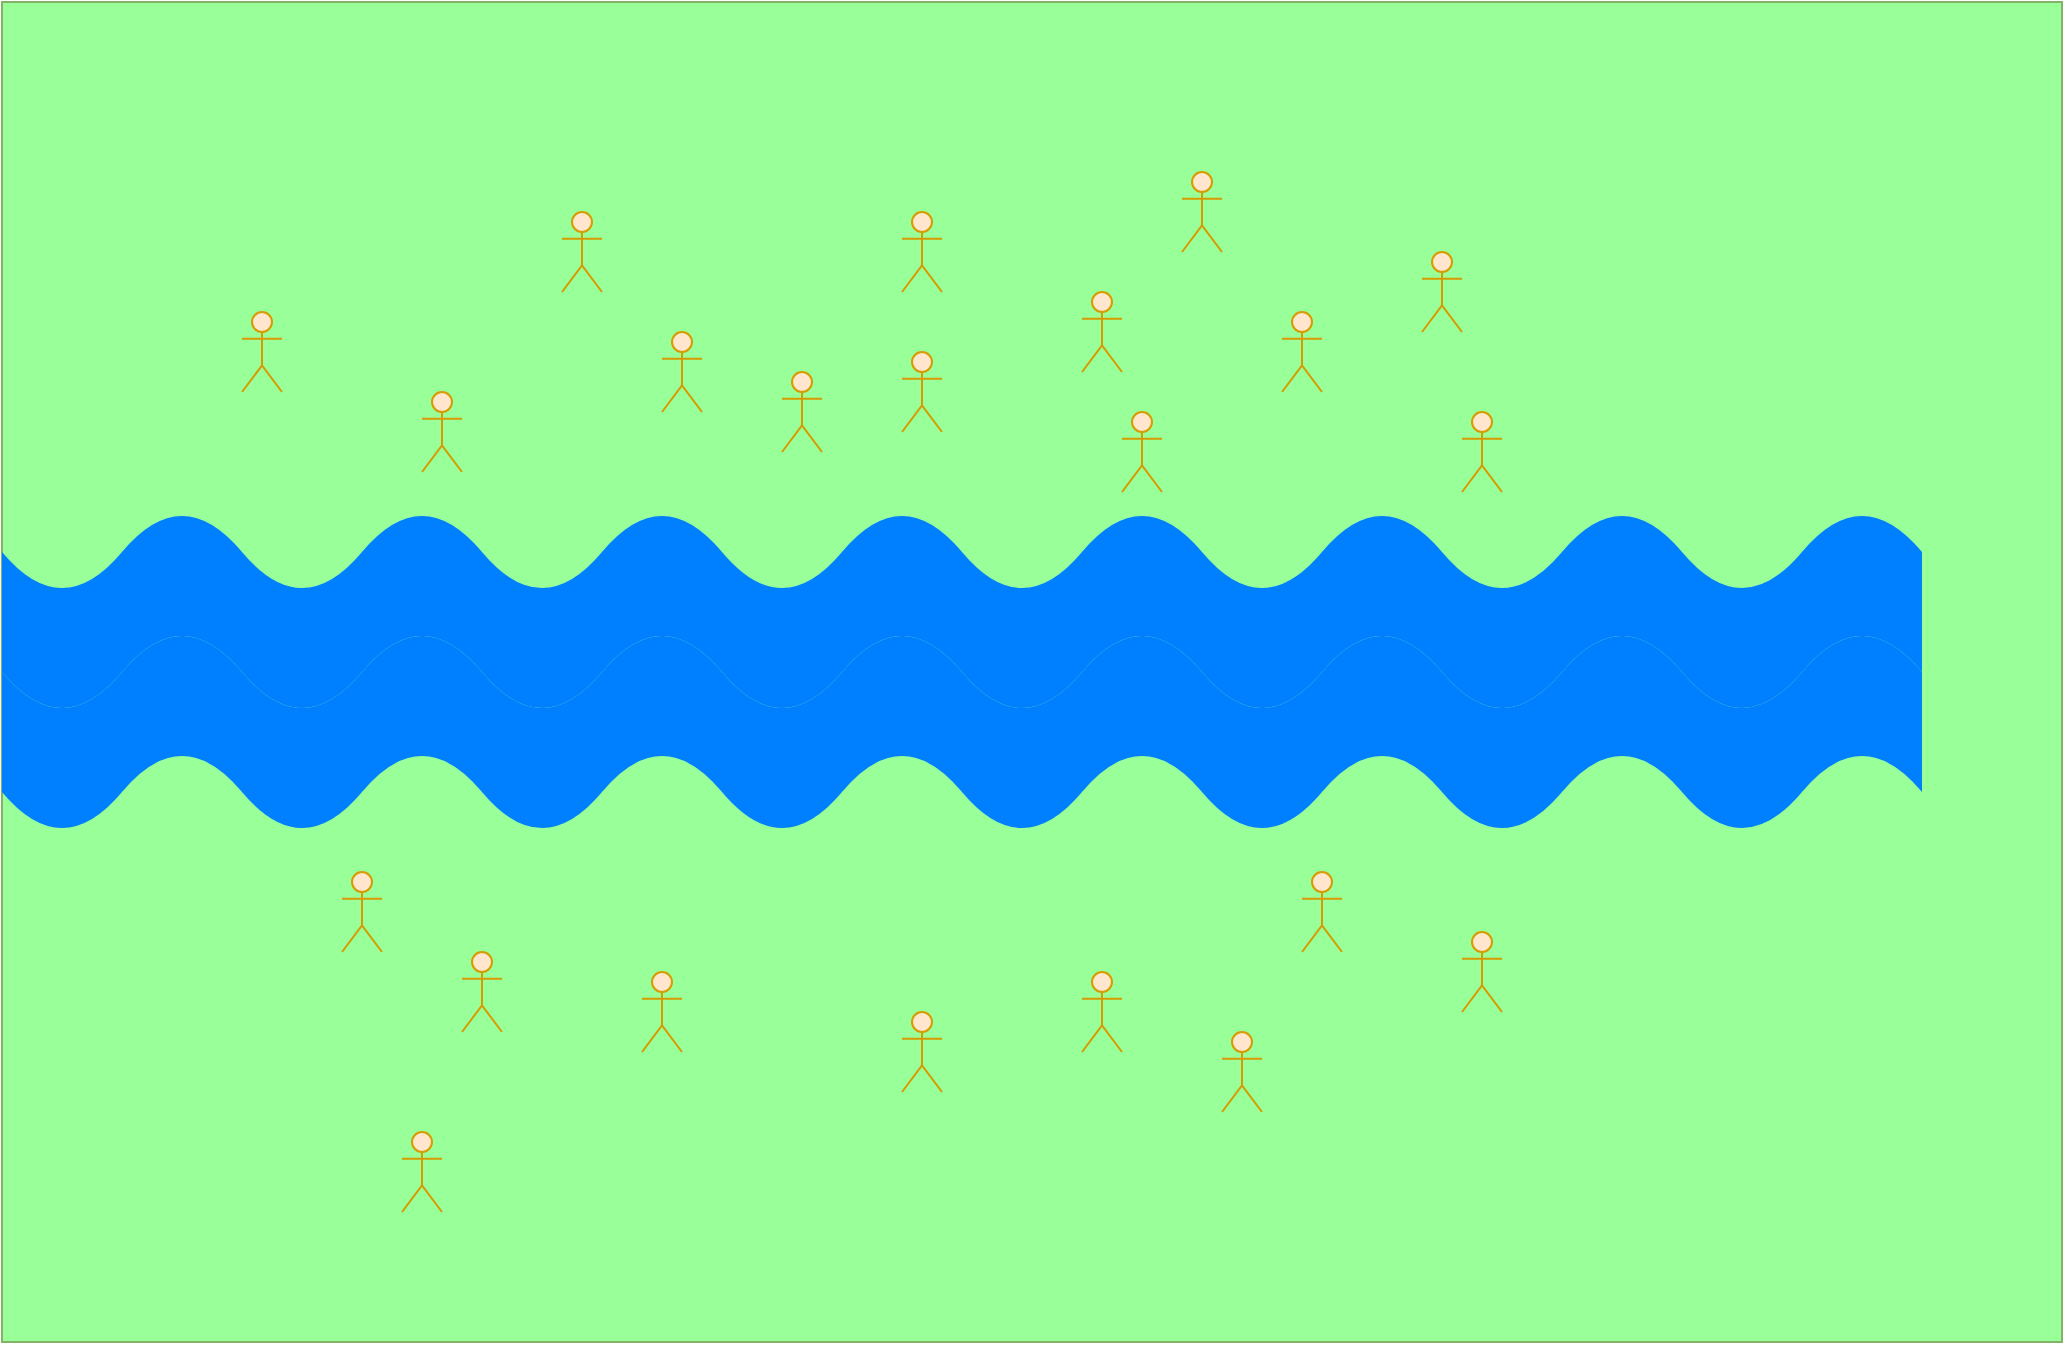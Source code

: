 <mxfile version="13.0.4" type="github">
  <diagram id="AYeM0vxwWRvxEllHV5iG" name="第 1 页">
    <mxGraphModel dx="4246" dy="614" grid="1" gridSize="10" guides="1" tooltips="1" connect="1" arrows="1" fold="1" page="1" pageScale="1" pageWidth="3300" pageHeight="4681" background="#ffffff" math="0" shadow="0">
      <root>
        <mxCell id="0" />
        <mxCell id="1" parent="0" />
        <mxCell id="gaKTvZ1fIZgJ5ORg-RLy-19" value="&lt;span style=&quot;color: rgba(0 , 0 , 0 , 0) ; font-family: monospace ; font-size: 0px&quot;&gt;%3CmxGraphModel%3E%3Croot%3E%3CmxCell%20id%3D%220%22%2F%3E%3CmxCell%20id%3D%221%22%20parent%3D%220%22%2F%3E%3CmxCell%20id%3D%222%22%20value%3D%22%22%20style%3D%22shape%3DumlActor%3BverticalLabelPosition%3Dbottom%3BlabelBackgroundColor%3D%23ffffff%3BverticalAlign%3Dtop%3Bhtml%3D1%3BoutlineConnect%3D0%3BstrokeColor%3D%23d79b00%3BfillColor%3D%23ffe6cc%3B%22%20vertex%3D%221%22%20parent%3D%221%22%3E%3CmxGeometry%20x%3D%22360%22%20y%3D%22230%22%20width%3D%2220%22%20height%3D%2240%22%20as%3D%22geometry%22%2F%3E%3C%2FmxCell%3E%3C%2Froot%3E%3C%2FmxGraphModel%3E&lt;/span&gt;" style="rounded=0;whiteSpace=wrap;html=1;strokeColor=#82b366;fillColor=#99FF99;" vertex="1" parent="1">
          <mxGeometry x="-20" y="55" width="1030" height="670" as="geometry" />
        </mxCell>
        <mxCell id="gaKTvZ1fIZgJ5ORg-RLy-1" value="" style="shape=tape;whiteSpace=wrap;html=1;fillColor=#007FFF;strokeColor=none;" vertex="1" parent="1">
          <mxGeometry x="-20" y="310" width="120" height="100" as="geometry" />
        </mxCell>
        <mxCell id="gaKTvZ1fIZgJ5ORg-RLy-2" value="" style="shape=tape;whiteSpace=wrap;html=1;fillColor=#007FFF;strokeColor=none;" vertex="1" parent="1">
          <mxGeometry x="100" y="310" width="120" height="100" as="geometry" />
        </mxCell>
        <mxCell id="gaKTvZ1fIZgJ5ORg-RLy-3" value="" style="shape=tape;whiteSpace=wrap;html=1;fillColor=#007FFF;strokeColor=none;" vertex="1" parent="1">
          <mxGeometry x="220" y="310" width="120" height="100" as="geometry" />
        </mxCell>
        <mxCell id="gaKTvZ1fIZgJ5ORg-RLy-4" value="" style="shape=tape;whiteSpace=wrap;html=1;fillColor=#007FFF;strokeColor=none;" vertex="1" parent="1">
          <mxGeometry x="340" y="310" width="120" height="100" as="geometry" />
        </mxCell>
        <mxCell id="gaKTvZ1fIZgJ5ORg-RLy-5" value="" style="shape=tape;whiteSpace=wrap;html=1;fillColor=#007FFF;strokeColor=none;" vertex="1" parent="1">
          <mxGeometry x="460" y="310" width="120" height="100" as="geometry" />
        </mxCell>
        <mxCell id="gaKTvZ1fIZgJ5ORg-RLy-6" value="" style="shape=tape;whiteSpace=wrap;html=1;fillColor=#007FFF;strokeColor=none;" vertex="1" parent="1">
          <mxGeometry x="580" y="310" width="120" height="100" as="geometry" />
        </mxCell>
        <mxCell id="gaKTvZ1fIZgJ5ORg-RLy-7" value="" style="shape=tape;whiteSpace=wrap;html=1;fillColor=#007FFF;strokeColor=none;" vertex="1" parent="1">
          <mxGeometry x="700" y="310" width="120" height="100" as="geometry" />
        </mxCell>
        <mxCell id="gaKTvZ1fIZgJ5ORg-RLy-8" value="" style="shape=tape;whiteSpace=wrap;html=1;fillColor=#007FFF;strokeColor=none;" vertex="1" parent="1">
          <mxGeometry x="820" y="310" width="120" height="100" as="geometry" />
        </mxCell>
        <mxCell id="gaKTvZ1fIZgJ5ORg-RLy-9" value="" style="shape=tape;whiteSpace=wrap;html=1;fillColor=#007FFF;strokeColor=none;" vertex="1" parent="1">
          <mxGeometry x="-20" y="370" width="120" height="100" as="geometry" />
        </mxCell>
        <mxCell id="gaKTvZ1fIZgJ5ORg-RLy-10" value="" style="shape=tape;whiteSpace=wrap;html=1;fillColor=#007FFF;strokeColor=none;" vertex="1" parent="1">
          <mxGeometry x="100" y="370" width="120" height="100" as="geometry" />
        </mxCell>
        <mxCell id="gaKTvZ1fIZgJ5ORg-RLy-11" value="" style="shape=tape;whiteSpace=wrap;html=1;fillColor=#007FFF;strokeColor=none;" vertex="1" parent="1">
          <mxGeometry x="220" y="370" width="120" height="100" as="geometry" />
        </mxCell>
        <mxCell id="gaKTvZ1fIZgJ5ORg-RLy-12" value="" style="shape=tape;whiteSpace=wrap;html=1;fillColor=#007FFF;strokeColor=none;" vertex="1" parent="1">
          <mxGeometry x="340" y="370" width="120" height="100" as="geometry" />
        </mxCell>
        <mxCell id="gaKTvZ1fIZgJ5ORg-RLy-13" value="" style="shape=tape;whiteSpace=wrap;html=1;fillColor=#007FFF;strokeColor=none;" vertex="1" parent="1">
          <mxGeometry x="460" y="370" width="120" height="100" as="geometry" />
        </mxCell>
        <mxCell id="gaKTvZ1fIZgJ5ORg-RLy-14" value="" style="shape=tape;whiteSpace=wrap;html=1;fillColor=#007FFF;strokeColor=none;" vertex="1" parent="1">
          <mxGeometry x="580" y="370" width="120" height="100" as="geometry" />
        </mxCell>
        <mxCell id="gaKTvZ1fIZgJ5ORg-RLy-15" value="" style="shape=tape;whiteSpace=wrap;html=1;fillColor=#007FFF;strokeColor=none;" vertex="1" parent="1">
          <mxGeometry x="700" y="370" width="120" height="100" as="geometry" />
        </mxCell>
        <mxCell id="gaKTvZ1fIZgJ5ORg-RLy-16" value="" style="shape=tape;whiteSpace=wrap;html=1;fillColor=#007FFF;strokeColor=none;" vertex="1" parent="1">
          <mxGeometry x="820" y="370" width="120" height="100" as="geometry" />
        </mxCell>
        <mxCell id="gaKTvZ1fIZgJ5ORg-RLy-22" value="" style="shape=umlActor;verticalLabelPosition=bottom;labelBackgroundColor=#ffffff;verticalAlign=top;html=1;outlineConnect=0;strokeColor=#d79b00;fillColor=#ffe6cc;" vertex="1" parent="1">
          <mxGeometry x="310" y="220" width="20" height="40" as="geometry" />
        </mxCell>
        <mxCell id="gaKTvZ1fIZgJ5ORg-RLy-28" value="" style="shape=umlActor;verticalLabelPosition=bottom;labelBackgroundColor=#ffffff;verticalAlign=top;html=1;outlineConnect=0;strokeColor=#d79b00;fillColor=#ffe6cc;" vertex="1" parent="1">
          <mxGeometry x="370" y="240" width="20" height="40" as="geometry" />
        </mxCell>
        <mxCell id="gaKTvZ1fIZgJ5ORg-RLy-29" value="" style="shape=umlActor;verticalLabelPosition=bottom;labelBackgroundColor=#ffffff;verticalAlign=top;html=1;outlineConnect=0;strokeColor=#d79b00;fillColor=#ffe6cc;" vertex="1" parent="1">
          <mxGeometry x="260" y="160" width="20" height="40" as="geometry" />
        </mxCell>
        <mxCell id="gaKTvZ1fIZgJ5ORg-RLy-30" value="" style="shape=umlActor;verticalLabelPosition=bottom;labelBackgroundColor=#ffffff;verticalAlign=top;html=1;outlineConnect=0;strokeColor=#d79b00;fillColor=#ffe6cc;" vertex="1" parent="1">
          <mxGeometry x="430" y="160" width="20" height="40" as="geometry" />
        </mxCell>
        <mxCell id="gaKTvZ1fIZgJ5ORg-RLy-31" value="" style="shape=umlActor;verticalLabelPosition=bottom;labelBackgroundColor=#ffffff;verticalAlign=top;html=1;outlineConnect=0;strokeColor=#d79b00;fillColor=#ffe6cc;" vertex="1" parent="1">
          <mxGeometry x="520" y="200" width="20" height="40" as="geometry" />
        </mxCell>
        <mxCell id="gaKTvZ1fIZgJ5ORg-RLy-32" value="" style="shape=umlActor;verticalLabelPosition=bottom;labelBackgroundColor=#ffffff;verticalAlign=top;html=1;outlineConnect=0;strokeColor=#d79b00;fillColor=#ffe6cc;" vertex="1" parent="1">
          <mxGeometry x="570" y="140" width="20" height="40" as="geometry" />
        </mxCell>
        <mxCell id="gaKTvZ1fIZgJ5ORg-RLy-35" value="" style="shape=umlActor;verticalLabelPosition=bottom;labelBackgroundColor=#ffffff;verticalAlign=top;html=1;outlineConnect=0;strokeColor=#d79b00;fillColor=#ffe6cc;" vertex="1" parent="1">
          <mxGeometry x="430" y="230" width="20" height="40" as="geometry" />
        </mxCell>
        <mxCell id="gaKTvZ1fIZgJ5ORg-RLy-36" value="" style="shape=umlActor;verticalLabelPosition=bottom;labelBackgroundColor=#ffffff;verticalAlign=top;html=1;outlineConnect=0;strokeColor=#d79b00;fillColor=#ffe6cc;" vertex="1" parent="1">
          <mxGeometry x="540" y="260" width="20" height="40" as="geometry" />
        </mxCell>
        <mxCell id="gaKTvZ1fIZgJ5ORg-RLy-37" value="" style="shape=umlActor;verticalLabelPosition=bottom;labelBackgroundColor=#ffffff;verticalAlign=top;html=1;outlineConnect=0;strokeColor=#d79b00;fillColor=#ffe6cc;" vertex="1" parent="1">
          <mxGeometry x="710" y="520" width="20" height="40" as="geometry" />
        </mxCell>
        <mxCell id="gaKTvZ1fIZgJ5ORg-RLy-38" value="" style="shape=umlActor;verticalLabelPosition=bottom;labelBackgroundColor=#ffffff;verticalAlign=top;html=1;outlineConnect=0;strokeColor=#d79b00;fillColor=#ffe6cc;" vertex="1" parent="1">
          <mxGeometry x="710" y="260" width="20" height="40" as="geometry" />
        </mxCell>
        <mxCell id="gaKTvZ1fIZgJ5ORg-RLy-39" value="" style="shape=umlActor;verticalLabelPosition=bottom;labelBackgroundColor=#ffffff;verticalAlign=top;html=1;outlineConnect=0;strokeColor=#d79b00;fillColor=#ffe6cc;" vertex="1" parent="1">
          <mxGeometry x="190" y="250" width="20" height="40" as="geometry" />
        </mxCell>
        <mxCell id="gaKTvZ1fIZgJ5ORg-RLy-40" value="" style="shape=umlActor;verticalLabelPosition=bottom;labelBackgroundColor=#ffffff;verticalAlign=top;html=1;outlineConnect=0;strokeColor=#d79b00;fillColor=#ffe6cc;" vertex="1" parent="1">
          <mxGeometry x="100" y="210" width="20" height="40" as="geometry" />
        </mxCell>
        <mxCell id="gaKTvZ1fIZgJ5ORg-RLy-41" value="" style="shape=umlActor;verticalLabelPosition=bottom;labelBackgroundColor=#ffffff;verticalAlign=top;html=1;outlineConnect=0;strokeColor=#d79b00;fillColor=#ffe6cc;" vertex="1" parent="1">
          <mxGeometry x="180" y="620" width="20" height="40" as="geometry" />
        </mxCell>
        <mxCell id="gaKTvZ1fIZgJ5ORg-RLy-42" value="" style="shape=umlActor;verticalLabelPosition=bottom;labelBackgroundColor=#ffffff;verticalAlign=top;html=1;outlineConnect=0;strokeColor=#d79b00;fillColor=#ffe6cc;" vertex="1" parent="1">
          <mxGeometry x="150" y="490" width="20" height="40" as="geometry" />
        </mxCell>
        <mxCell id="gaKTvZ1fIZgJ5ORg-RLy-43" value="" style="shape=umlActor;verticalLabelPosition=bottom;labelBackgroundColor=#ffffff;verticalAlign=top;html=1;outlineConnect=0;strokeColor=#d79b00;fillColor=#ffe6cc;" vertex="1" parent="1">
          <mxGeometry x="210" y="530" width="20" height="40" as="geometry" />
        </mxCell>
        <mxCell id="gaKTvZ1fIZgJ5ORg-RLy-44" value="" style="shape=umlActor;verticalLabelPosition=bottom;labelBackgroundColor=#ffffff;verticalAlign=top;html=1;outlineConnect=0;strokeColor=#d79b00;fillColor=#ffe6cc;" vertex="1" parent="1">
          <mxGeometry x="300" y="540" width="20" height="40" as="geometry" />
        </mxCell>
        <mxCell id="gaKTvZ1fIZgJ5ORg-RLy-45" value="" style="shape=umlActor;verticalLabelPosition=bottom;labelBackgroundColor=#ffffff;verticalAlign=top;html=1;outlineConnect=0;strokeColor=#d79b00;fillColor=#ffe6cc;" vertex="1" parent="1">
          <mxGeometry x="620" y="210" width="20" height="40" as="geometry" />
        </mxCell>
        <mxCell id="gaKTvZ1fIZgJ5ORg-RLy-48" value="" style="shape=umlActor;verticalLabelPosition=bottom;labelBackgroundColor=#ffffff;verticalAlign=top;html=1;outlineConnect=0;strokeColor=#d79b00;fillColor=#ffe6cc;" vertex="1" parent="1">
          <mxGeometry x="520" y="540" width="20" height="40" as="geometry" />
        </mxCell>
        <mxCell id="gaKTvZ1fIZgJ5ORg-RLy-49" value="" style="shape=umlActor;verticalLabelPosition=bottom;labelBackgroundColor=#ffffff;verticalAlign=top;html=1;outlineConnect=0;strokeColor=#d79b00;fillColor=#ffe6cc;" vertex="1" parent="1">
          <mxGeometry x="630" y="490" width="20" height="40" as="geometry" />
        </mxCell>
        <mxCell id="gaKTvZ1fIZgJ5ORg-RLy-50" value="" style="shape=umlActor;verticalLabelPosition=bottom;labelBackgroundColor=#ffffff;verticalAlign=top;html=1;outlineConnect=0;strokeColor=#d79b00;fillColor=#ffe6cc;" vertex="1" parent="1">
          <mxGeometry x="590" y="570" width="20" height="40" as="geometry" />
        </mxCell>
        <mxCell id="gaKTvZ1fIZgJ5ORg-RLy-51" value="" style="shape=umlActor;verticalLabelPosition=bottom;labelBackgroundColor=#ffffff;verticalAlign=top;html=1;outlineConnect=0;strokeColor=#d79b00;fillColor=#ffe6cc;" vertex="1" parent="1">
          <mxGeometry x="690" y="180" width="20" height="40" as="geometry" />
        </mxCell>
        <mxCell id="gaKTvZ1fIZgJ5ORg-RLy-52" value="" style="shape=umlActor;verticalLabelPosition=bottom;labelBackgroundColor=#ffffff;verticalAlign=top;html=1;outlineConnect=0;strokeColor=#d79b00;fillColor=#ffe6cc;" vertex="1" parent="1">
          <mxGeometry x="430" y="560" width="20" height="40" as="geometry" />
        </mxCell>
      </root>
    </mxGraphModel>
  </diagram>
</mxfile>
